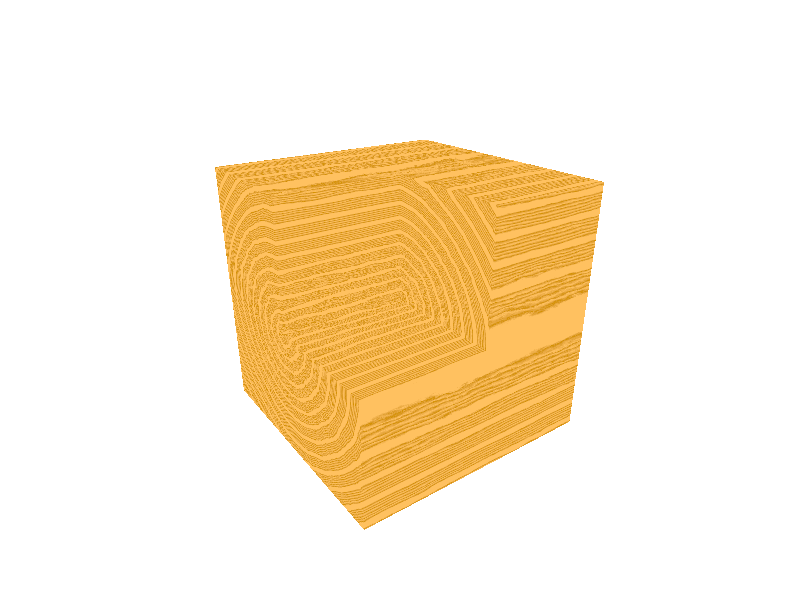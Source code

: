 #include "colors.inc"
#include "shapes.inc"
#include "textures.inc"
#include "woods.inc"

camera{
 location <7, 4, -5>
 look_at<0, 0, 0>
}

light_source{<4, 5, -3> color White}                    


difference{
    box{
        <-2, -2, -2>, <2, 2, 2>
        pigment{color White}
        texture{
            T_Wood35
        }
    }
    box{
        <0, 0, -4>, <4, 4, 0>
        pigment{color White}
        texture{
            T_Wood35
        }
    }
    
}

background{
    color White
}
